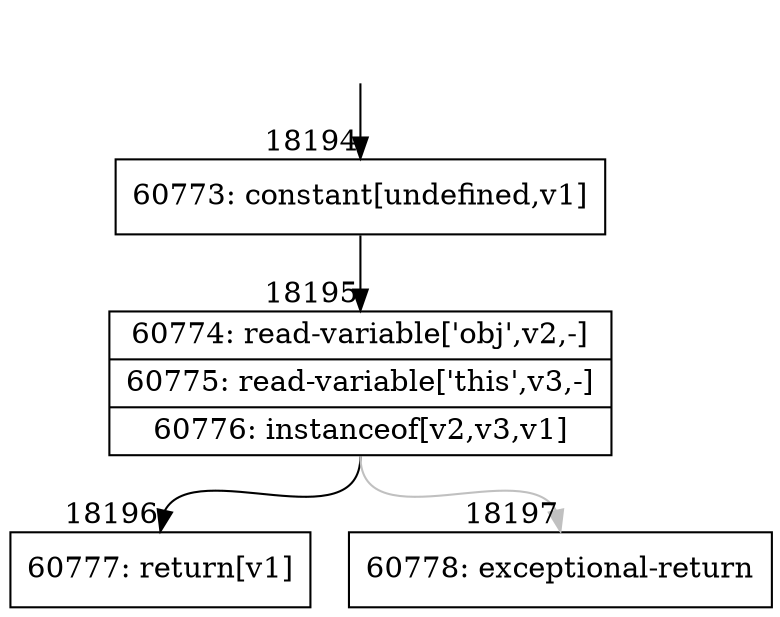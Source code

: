 digraph {
rankdir="TD"
BB_entry1565[shape=none,label=""];
BB_entry1565 -> BB18194 [tailport=s, headport=n, headlabel="    18194"]
BB18194 [shape=record label="{60773: constant[undefined,v1]}" ] 
BB18194 -> BB18195 [tailport=s, headport=n, headlabel="      18195"]
BB18195 [shape=record label="{60774: read-variable['obj',v2,-]|60775: read-variable['this',v3,-]|60776: instanceof[v2,v3,v1]}" ] 
BB18195 -> BB18196 [tailport=s, headport=n, headlabel="      18196"]
BB18195 -> BB18197 [tailport=s, headport=n, color=gray, headlabel="      18197"]
BB18196 [shape=record label="{60777: return[v1]}" ] 
BB18197 [shape=record label="{60778: exceptional-return}" ] 
//#$~ 34310
}
